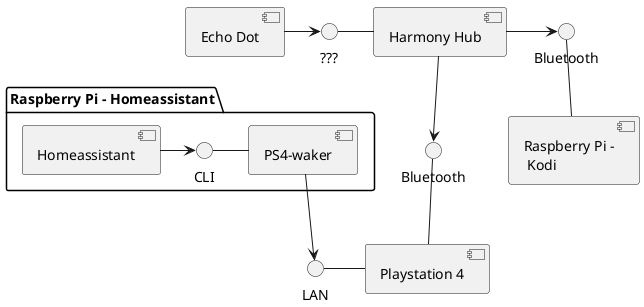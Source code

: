 @startuml Aufbau
skinparam componentStyle uml2
skinparam monochrome true

interface "LAN" as lanPs4
interface "Bluetooth" as btPs4
interface "Bluetooth" as btKodi
interface "???" as harmonyIn

[Echo Dot] -> harmonyIn

package "Raspberry Pi - Homeassistant" {
  interface "CLI" as cliPs4W
  [Homeassistant] -> cliPs4W
  cliPs4W - [PS4-waker]
}

lanPs4  - [Playstation 4]
btPs4 -- [Playstation 4]
[PS4-waker] --> lanPs4

harmonyIn - [Harmony Hub]
[Harmony Hub] --> btPs4

[Harmony Hub] -> btKodi
btKodi -- [Raspberry Pi -\n Kodi]

@enduml